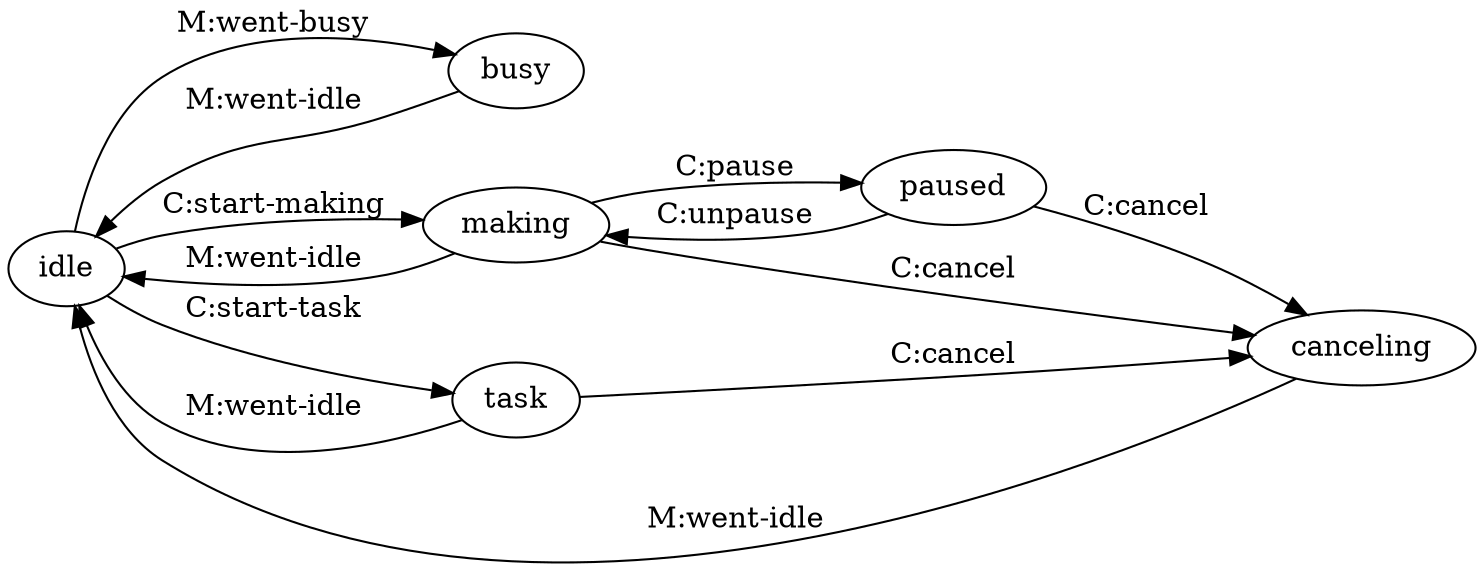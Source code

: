 digraph
{
	rankdir=LR;

	// States

	"idle";
	"busy";
	"making";
	"paused";
	"task";
	"canceling";

	// Transitions
	//
	// The codes "M" and "C" indicate the origin of events.
	//
	// 'M' ("machine") events are issued by the machine.
	//
	// 'C' ("command") events are issued in response to conveyor commands.
	// They are made in response to user interaction.

	"idle"      -> "busy"      [label="M:went-busy"];
	"idle"      -> "making"    [label="C:start-making"];
	"idle"      -> "task"      [label="C:start-task"];

	"busy"      -> "idle"      [label="M:went-idle"];

	"making"    -> "idle"      [label="M:went-idle"];
	"making"    -> "paused"    [label="C:pause"];
	"making"    -> "canceling" [label="C:cancel"];

	"paused"    -> "making"    [label="C:unpause"];
	"paused"    -> "canceling" [label="C:cancel"];

	"task"      -> "idle"      [label="M:went-idle"];
	"task"      -> "canceling" [label="C:cancel"];

	"canceling" -> "idle"      [label="M:went-idle"];
}
